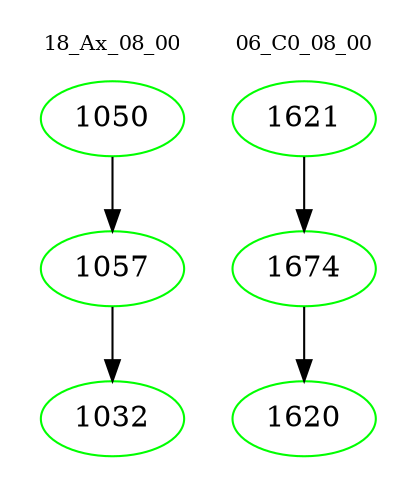 digraph{
subgraph cluster_0 {
color = white
label = "18_Ax_08_00";
fontsize=10;
T0_1050 [label="1050", color="green"]
T0_1050 -> T0_1057 [color="black"]
T0_1057 [label="1057", color="green"]
T0_1057 -> T0_1032 [color="black"]
T0_1032 [label="1032", color="green"]
}
subgraph cluster_1 {
color = white
label = "06_C0_08_00";
fontsize=10;
T1_1621 [label="1621", color="green"]
T1_1621 -> T1_1674 [color="black"]
T1_1674 [label="1674", color="green"]
T1_1674 -> T1_1620 [color="black"]
T1_1620 [label="1620", color="green"]
}
}
